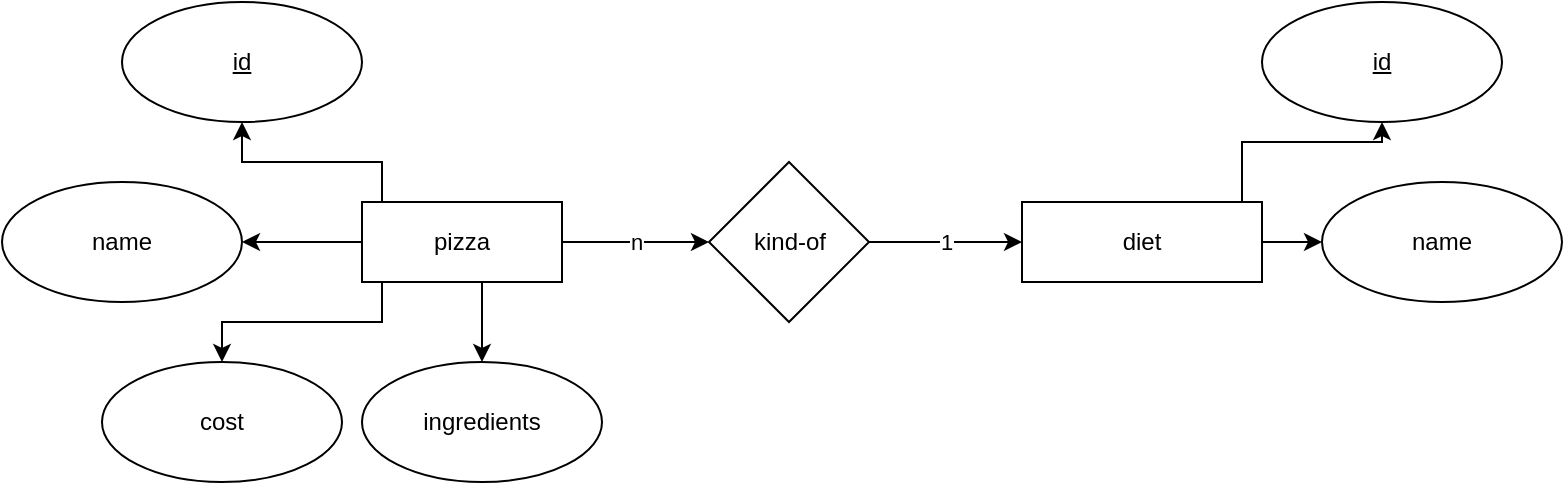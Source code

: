 <mxfile version="19.0.2" type="device"><diagram id="0nigtmR3uIK4IXVqmdrV" name="erd"><mxGraphModel dx="973" dy="1087" grid="1" gridSize="10" guides="1" tooltips="1" connect="1" arrows="1" fold="1" page="1" pageScale="1" pageWidth="827" pageHeight="1169" math="0" shadow="0"><root><mxCell id="0"/><mxCell id="1" parent="0"/><mxCell id="j3cfoR37unTsH7S6Uaqs-3" value="" style="edgeStyle=orthogonalEdgeStyle;rounded=0;orthogonalLoop=1;jettySize=auto;html=1;" edge="1" parent="1" source="j3cfoR37unTsH7S6Uaqs-1" target="j3cfoR37unTsH7S6Uaqs-2"><mxGeometry relative="1" as="geometry"><Array as="points"><mxPoint x="210" y="320"/><mxPoint x="140" y="320"/></Array></mxGeometry></mxCell><mxCell id="j3cfoR37unTsH7S6Uaqs-5" value="" style="edgeStyle=orthogonalEdgeStyle;rounded=0;orthogonalLoop=1;jettySize=auto;html=1;" edge="1" parent="1" source="j3cfoR37unTsH7S6Uaqs-1" target="j3cfoR37unTsH7S6Uaqs-4"><mxGeometry relative="1" as="geometry"><Array as="points"><mxPoint x="170" y="360"/><mxPoint x="170" y="360"/></Array></mxGeometry></mxCell><mxCell id="j3cfoR37unTsH7S6Uaqs-7" value="" style="edgeStyle=orthogonalEdgeStyle;rounded=0;orthogonalLoop=1;jettySize=auto;html=1;" edge="1" parent="1" source="j3cfoR37unTsH7S6Uaqs-1" target="j3cfoR37unTsH7S6Uaqs-6"><mxGeometry relative="1" as="geometry"><Array as="points"><mxPoint x="210" y="400"/><mxPoint x="130" y="400"/></Array></mxGeometry></mxCell><mxCell id="j3cfoR37unTsH7S6Uaqs-9" value="" style="edgeStyle=orthogonalEdgeStyle;rounded=0;orthogonalLoop=1;jettySize=auto;html=1;" edge="1" parent="1" source="j3cfoR37unTsH7S6Uaqs-1" target="j3cfoR37unTsH7S6Uaqs-8"><mxGeometry relative="1" as="geometry"><Array as="points"><mxPoint x="260" y="390"/><mxPoint x="260" y="390"/></Array></mxGeometry></mxCell><mxCell id="j3cfoR37unTsH7S6Uaqs-11" value="n" style="edgeStyle=orthogonalEdgeStyle;rounded=0;orthogonalLoop=1;jettySize=auto;html=1;" edge="1" parent="1" source="j3cfoR37unTsH7S6Uaqs-1" target="j3cfoR37unTsH7S6Uaqs-10"><mxGeometry relative="1" as="geometry"/></mxCell><mxCell id="j3cfoR37unTsH7S6Uaqs-1" value="pizza" style="whiteSpace=wrap;html=1;align=center;" vertex="1" parent="1"><mxGeometry x="200" y="340" width="100" height="40" as="geometry"/></mxCell><mxCell id="j3cfoR37unTsH7S6Uaqs-2" value="&lt;u&gt;id&lt;/u&gt;" style="ellipse;whiteSpace=wrap;html=1;" vertex="1" parent="1"><mxGeometry x="80" y="240" width="120" height="60" as="geometry"/></mxCell><mxCell id="j3cfoR37unTsH7S6Uaqs-4" value="name" style="ellipse;whiteSpace=wrap;html=1;" vertex="1" parent="1"><mxGeometry x="20" y="330" width="120" height="60" as="geometry"/></mxCell><mxCell id="j3cfoR37unTsH7S6Uaqs-6" value="cost" style="ellipse;whiteSpace=wrap;html=1;" vertex="1" parent="1"><mxGeometry x="70" y="420" width="120" height="60" as="geometry"/></mxCell><mxCell id="j3cfoR37unTsH7S6Uaqs-8" value="ingredients" style="ellipse;whiteSpace=wrap;html=1;" vertex="1" parent="1"><mxGeometry x="200" y="420" width="120" height="60" as="geometry"/></mxCell><mxCell id="j3cfoR37unTsH7S6Uaqs-13" value="1" style="edgeStyle=orthogonalEdgeStyle;rounded=0;orthogonalLoop=1;jettySize=auto;html=1;" edge="1" parent="1" source="j3cfoR37unTsH7S6Uaqs-10" target="j3cfoR37unTsH7S6Uaqs-12"><mxGeometry relative="1" as="geometry"/></mxCell><mxCell id="j3cfoR37unTsH7S6Uaqs-10" value="kind-of" style="rhombus;whiteSpace=wrap;html=1;" vertex="1" parent="1"><mxGeometry x="373.5" y="320" width="80" height="80" as="geometry"/></mxCell><mxCell id="j3cfoR37unTsH7S6Uaqs-15" value="" style="edgeStyle=orthogonalEdgeStyle;rounded=0;orthogonalLoop=1;jettySize=auto;html=1;" edge="1" parent="1" source="j3cfoR37unTsH7S6Uaqs-12" target="j3cfoR37unTsH7S6Uaqs-14"><mxGeometry relative="1" as="geometry"><Array as="points"><mxPoint x="640" y="310"/><mxPoint x="710" y="310"/></Array></mxGeometry></mxCell><mxCell id="j3cfoR37unTsH7S6Uaqs-17" value="" style="edgeStyle=orthogonalEdgeStyle;rounded=0;orthogonalLoop=1;jettySize=auto;html=1;" edge="1" parent="1" source="j3cfoR37unTsH7S6Uaqs-12" target="j3cfoR37unTsH7S6Uaqs-16"><mxGeometry relative="1" as="geometry"/></mxCell><mxCell id="j3cfoR37unTsH7S6Uaqs-12" value="diet" style="whiteSpace=wrap;html=1;" vertex="1" parent="1"><mxGeometry x="530" y="340" width="120" height="40" as="geometry"/></mxCell><mxCell id="j3cfoR37unTsH7S6Uaqs-14" value="id" style="ellipse;whiteSpace=wrap;html=1;fontStyle=4" vertex="1" parent="1"><mxGeometry x="650" y="240" width="120" height="60" as="geometry"/></mxCell><mxCell id="j3cfoR37unTsH7S6Uaqs-16" value="name" style="ellipse;whiteSpace=wrap;html=1;" vertex="1" parent="1"><mxGeometry x="680" y="330" width="120" height="60" as="geometry"/></mxCell></root></mxGraphModel></diagram></mxfile>
